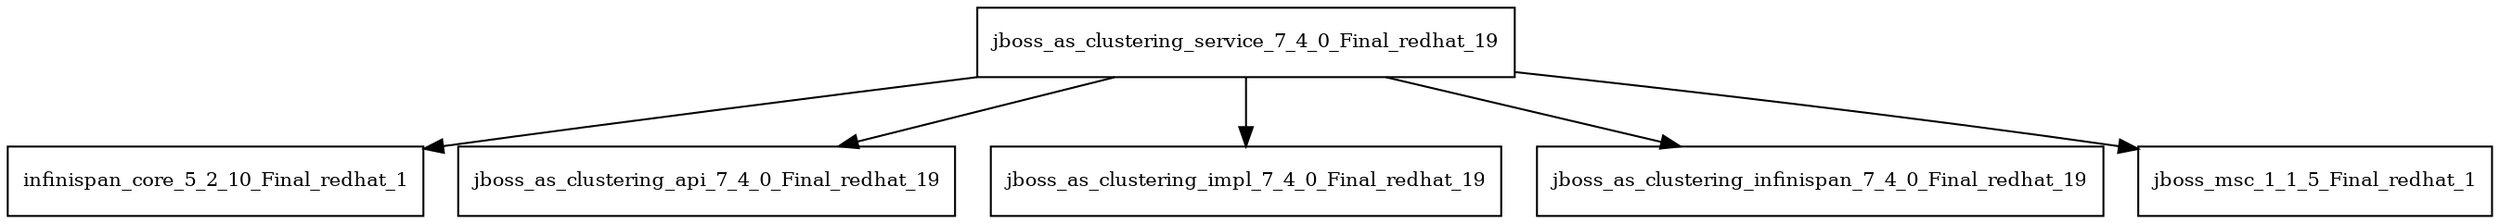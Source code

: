 digraph jboss_as_clustering_service_7_4_0_Final_redhat_19_dependencies {
  node [shape = box, fontsize=10.0];
  jboss_as_clustering_service_7_4_0_Final_redhat_19 -> infinispan_core_5_2_10_Final_redhat_1;
  jboss_as_clustering_service_7_4_0_Final_redhat_19 -> jboss_as_clustering_api_7_4_0_Final_redhat_19;
  jboss_as_clustering_service_7_4_0_Final_redhat_19 -> jboss_as_clustering_impl_7_4_0_Final_redhat_19;
  jboss_as_clustering_service_7_4_0_Final_redhat_19 -> jboss_as_clustering_infinispan_7_4_0_Final_redhat_19;
  jboss_as_clustering_service_7_4_0_Final_redhat_19 -> jboss_msc_1_1_5_Final_redhat_1;
}
